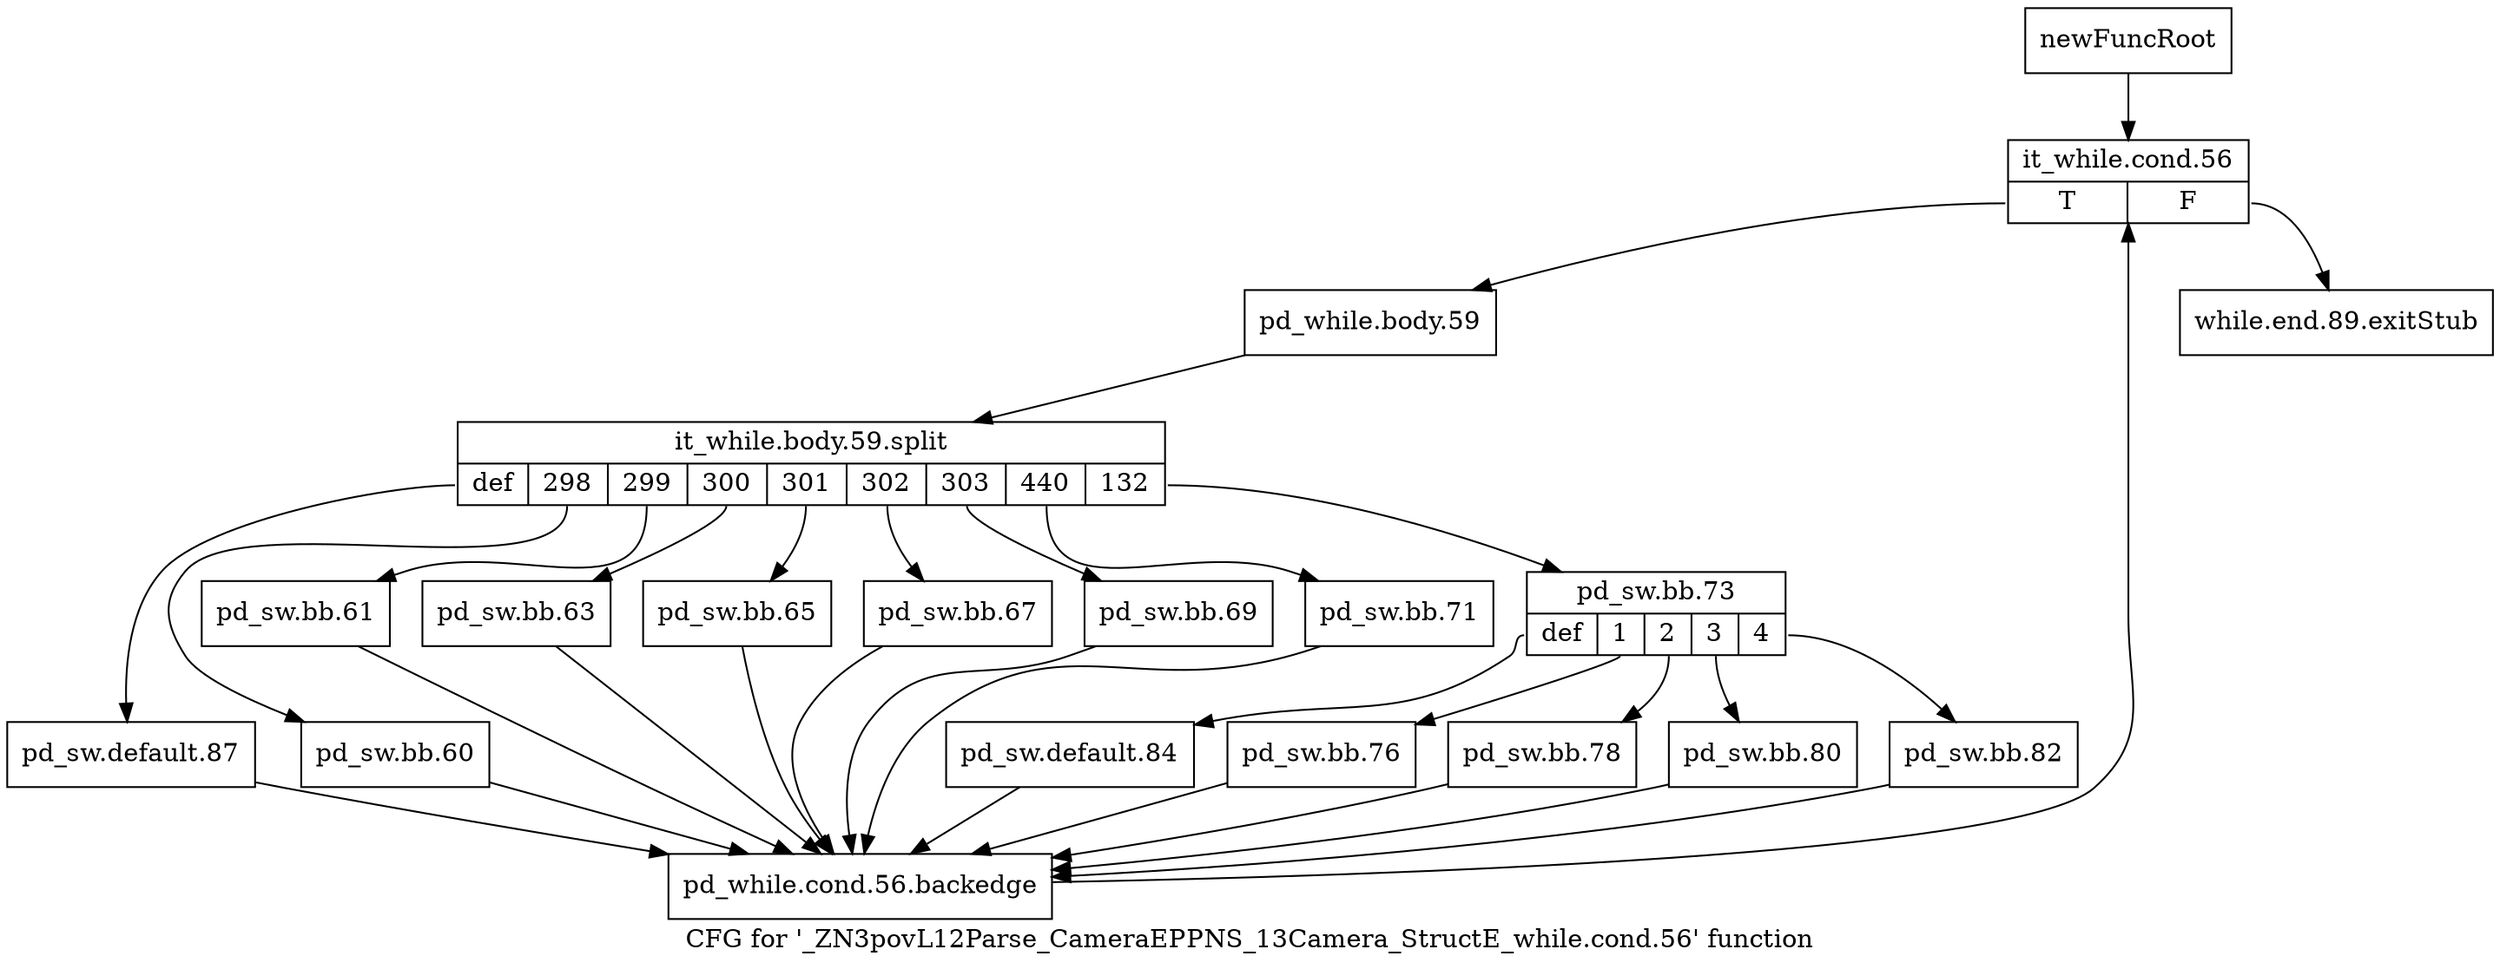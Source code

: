 digraph "CFG for '_ZN3povL12Parse_CameraEPPNS_13Camera_StructE_while.cond.56' function" {
	label="CFG for '_ZN3povL12Parse_CameraEPPNS_13Camera_StructE_while.cond.56' function";

	Node0x280c7e0 [shape=record,label="{newFuncRoot}"];
	Node0x280c7e0 -> Node0x280f930;
	Node0x280f8e0 [shape=record,label="{while.end.89.exitStub}"];
	Node0x280f930 [shape=record,label="{it_while.cond.56|{<s0>T|<s1>F}}"];
	Node0x280f930:s0 -> Node0x280f980;
	Node0x280f930:s1 -> Node0x280f8e0;
	Node0x280f980 [shape=record,label="{pd_while.body.59}"];
	Node0x280f980 -> Node0x3637170;
	Node0x3637170 [shape=record,label="{it_while.body.59.split|{<s0>def|<s1>298|<s2>299|<s3>300|<s4>301|<s5>302|<s6>303|<s7>440|<s8>132}}"];
	Node0x3637170:s0 -> Node0x280fde0;
	Node0x3637170:s1 -> Node0x280fd90;
	Node0x3637170:s2 -> Node0x280fd40;
	Node0x3637170:s3 -> Node0x280fcf0;
	Node0x3637170:s4 -> Node0x280fca0;
	Node0x3637170:s5 -> Node0x280fc50;
	Node0x3637170:s6 -> Node0x280fc00;
	Node0x3637170:s7 -> Node0x280fbb0;
	Node0x3637170:s8 -> Node0x280f9d0;
	Node0x280f9d0 [shape=record,label="{pd_sw.bb.73|{<s0>def|<s1>1|<s2>2|<s3>3|<s4>4}}"];
	Node0x280f9d0:s0 -> Node0x280fb60;
	Node0x280f9d0:s1 -> Node0x280fb10;
	Node0x280f9d0:s2 -> Node0x280fac0;
	Node0x280f9d0:s3 -> Node0x280fa70;
	Node0x280f9d0:s4 -> Node0x280fa20;
	Node0x280fa20 [shape=record,label="{pd_sw.bb.82}"];
	Node0x280fa20 -> Node0x280fe30;
	Node0x280fa70 [shape=record,label="{pd_sw.bb.80}"];
	Node0x280fa70 -> Node0x280fe30;
	Node0x280fac0 [shape=record,label="{pd_sw.bb.78}"];
	Node0x280fac0 -> Node0x280fe30;
	Node0x280fb10 [shape=record,label="{pd_sw.bb.76}"];
	Node0x280fb10 -> Node0x280fe30;
	Node0x280fb60 [shape=record,label="{pd_sw.default.84}"];
	Node0x280fb60 -> Node0x280fe30;
	Node0x280fbb0 [shape=record,label="{pd_sw.bb.71}"];
	Node0x280fbb0 -> Node0x280fe30;
	Node0x280fc00 [shape=record,label="{pd_sw.bb.69}"];
	Node0x280fc00 -> Node0x280fe30;
	Node0x280fc50 [shape=record,label="{pd_sw.bb.67}"];
	Node0x280fc50 -> Node0x280fe30;
	Node0x280fca0 [shape=record,label="{pd_sw.bb.65}"];
	Node0x280fca0 -> Node0x280fe30;
	Node0x280fcf0 [shape=record,label="{pd_sw.bb.63}"];
	Node0x280fcf0 -> Node0x280fe30;
	Node0x280fd40 [shape=record,label="{pd_sw.bb.61}"];
	Node0x280fd40 -> Node0x280fe30;
	Node0x280fd90 [shape=record,label="{pd_sw.bb.60}"];
	Node0x280fd90 -> Node0x280fe30;
	Node0x280fde0 [shape=record,label="{pd_sw.default.87}"];
	Node0x280fde0 -> Node0x280fe30;
	Node0x280fe30 [shape=record,label="{pd_while.cond.56.backedge}"];
	Node0x280fe30 -> Node0x280f930;
}
